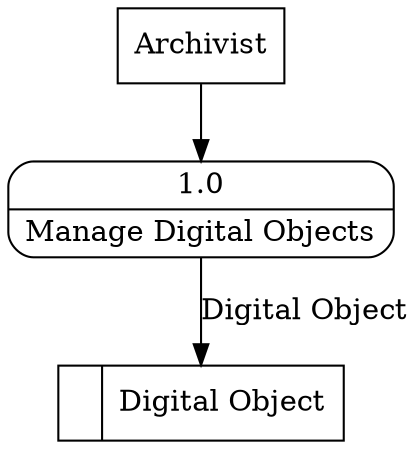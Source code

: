 digraph dfd2{ 
node[shape=record]
200 [label="<f0>  |<f1> Digital Object " ];
201 [label="Archivist" shape=box];
202 [label="{<f0> 1.0|<f1> Manage Digital Objects }" shape=Mrecord];
201 -> 202
202 -> 200 [label="Digital Object"]
}